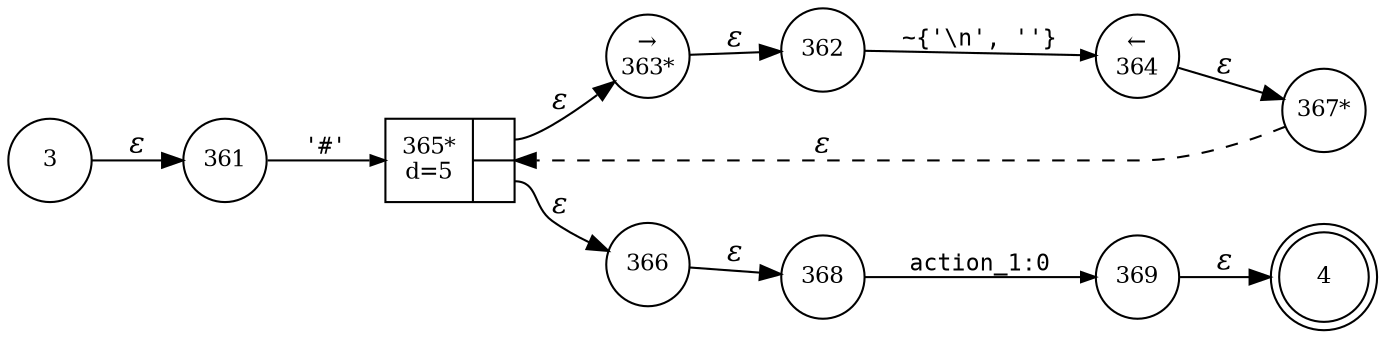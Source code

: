 digraph ATN {
rankdir=LR;
s4[fontsize=11, label="4", shape=doublecircle, fixedsize=true, width=.6];
s368[fontsize=11,label="368", shape=circle, fixedsize=true, width=.55, peripheries=1];
s369[fontsize=11,label="369", shape=circle, fixedsize=true, width=.55, peripheries=1];
s3[fontsize=11,label="3", shape=circle, fixedsize=true, width=.55, peripheries=1];
s361[fontsize=11,label="361", shape=circle, fixedsize=true, width=.55, peripheries=1];
s362[fontsize=11,label="362", shape=circle, fixedsize=true, width=.55, peripheries=1];
s363[fontsize=11,label="&rarr;\n363*", shape=circle, fixedsize=true, width=.55, peripheries=1];
s364[fontsize=11,label="&larr;\n364", shape=circle, fixedsize=true, width=.55, peripheries=1];
s365[fontsize=11,label="{365*\nd=5|{<p0>|<p1>}}", shape=record, fixedsize=false, peripheries=1];
s366[fontsize=11,label="366", shape=circle, fixedsize=true, width=.55, peripheries=1];
s367[fontsize=11,label="367*", shape=circle, fixedsize=true, width=.55, peripheries=1];
s3 -> s361 [fontname="Times-Italic", label="&epsilon;"];
s361 -> s365 [fontsize=11, fontname="Courier", arrowsize=.7, label = "'#'", arrowhead = normal];
s365:p0 -> s363 [fontname="Times-Italic", label="&epsilon;"];
s365:p1 -> s366 [fontname="Times-Italic", label="&epsilon;"];
s363 -> s362 [fontname="Times-Italic", label="&epsilon;"];
s366 -> s368 [fontname="Times-Italic", label="&epsilon;"];
s362 -> s364 [fontsize=11, fontname="Courier", arrowsize=.7, label = "~{'\\n', ''}", arrowhead = normal];
s368 -> s369 [fontsize=11, fontname="Courier", arrowsize=.7, label = "action_1:0", arrowhead = normal];
s364 -> s367 [fontname="Times-Italic", label="&epsilon;"];
s369 -> s4 [fontname="Times-Italic", label="&epsilon;"];
s367 -> s365 [fontname="Times-Italic", label="&epsilon;", style="dashed"];
}